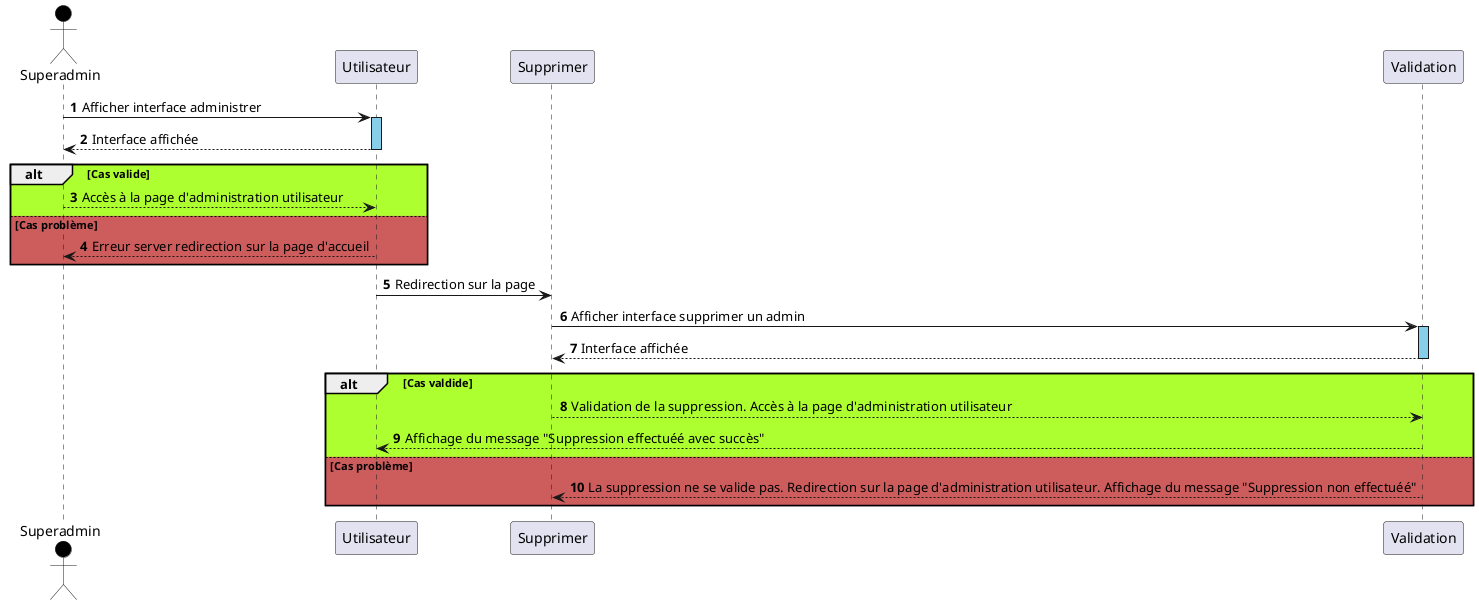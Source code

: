 @startuml supprimeradmin
autonumber 
actor Superadmin #Black
Superadmin -> Utilisateur : Afficher interface administrer
activate Utilisateur #SkyBlue
Utilisateur --> Superadmin : Interface affichée
deactivate Utilisateur
alt #GreenYellow Cas valide 
Utilisateur <-- Superadmin : Accès à la page d'administration utilisateur
else #IndianRed Cas problème
Utilisateur --> Superadmin : Erreur server redirection sur la page d'accueil
end
Utilisateur -> Supprimer : Redirection sur la page
Supprimer -> Validation : Afficher interface supprimer un admin
activate Validation #SkyBlue
Validation --> Supprimer : Interface affichée
deactivate Validation
alt #GreenYellow Cas valdide 
Supprimer --> Validation : Validation de la suppression. Accès à la page d'administration utilisateur
Validation --> Utilisateur : Affichage du message "Suppression effectuéé avec succès"
else #IndianRed Cas problème
Supprimer <-- Validation : La suppression ne se valide pas. Redirection sur la page d'administration utilisateur. Affichage du message "Suppression non effectuéé" 
end
@enduml